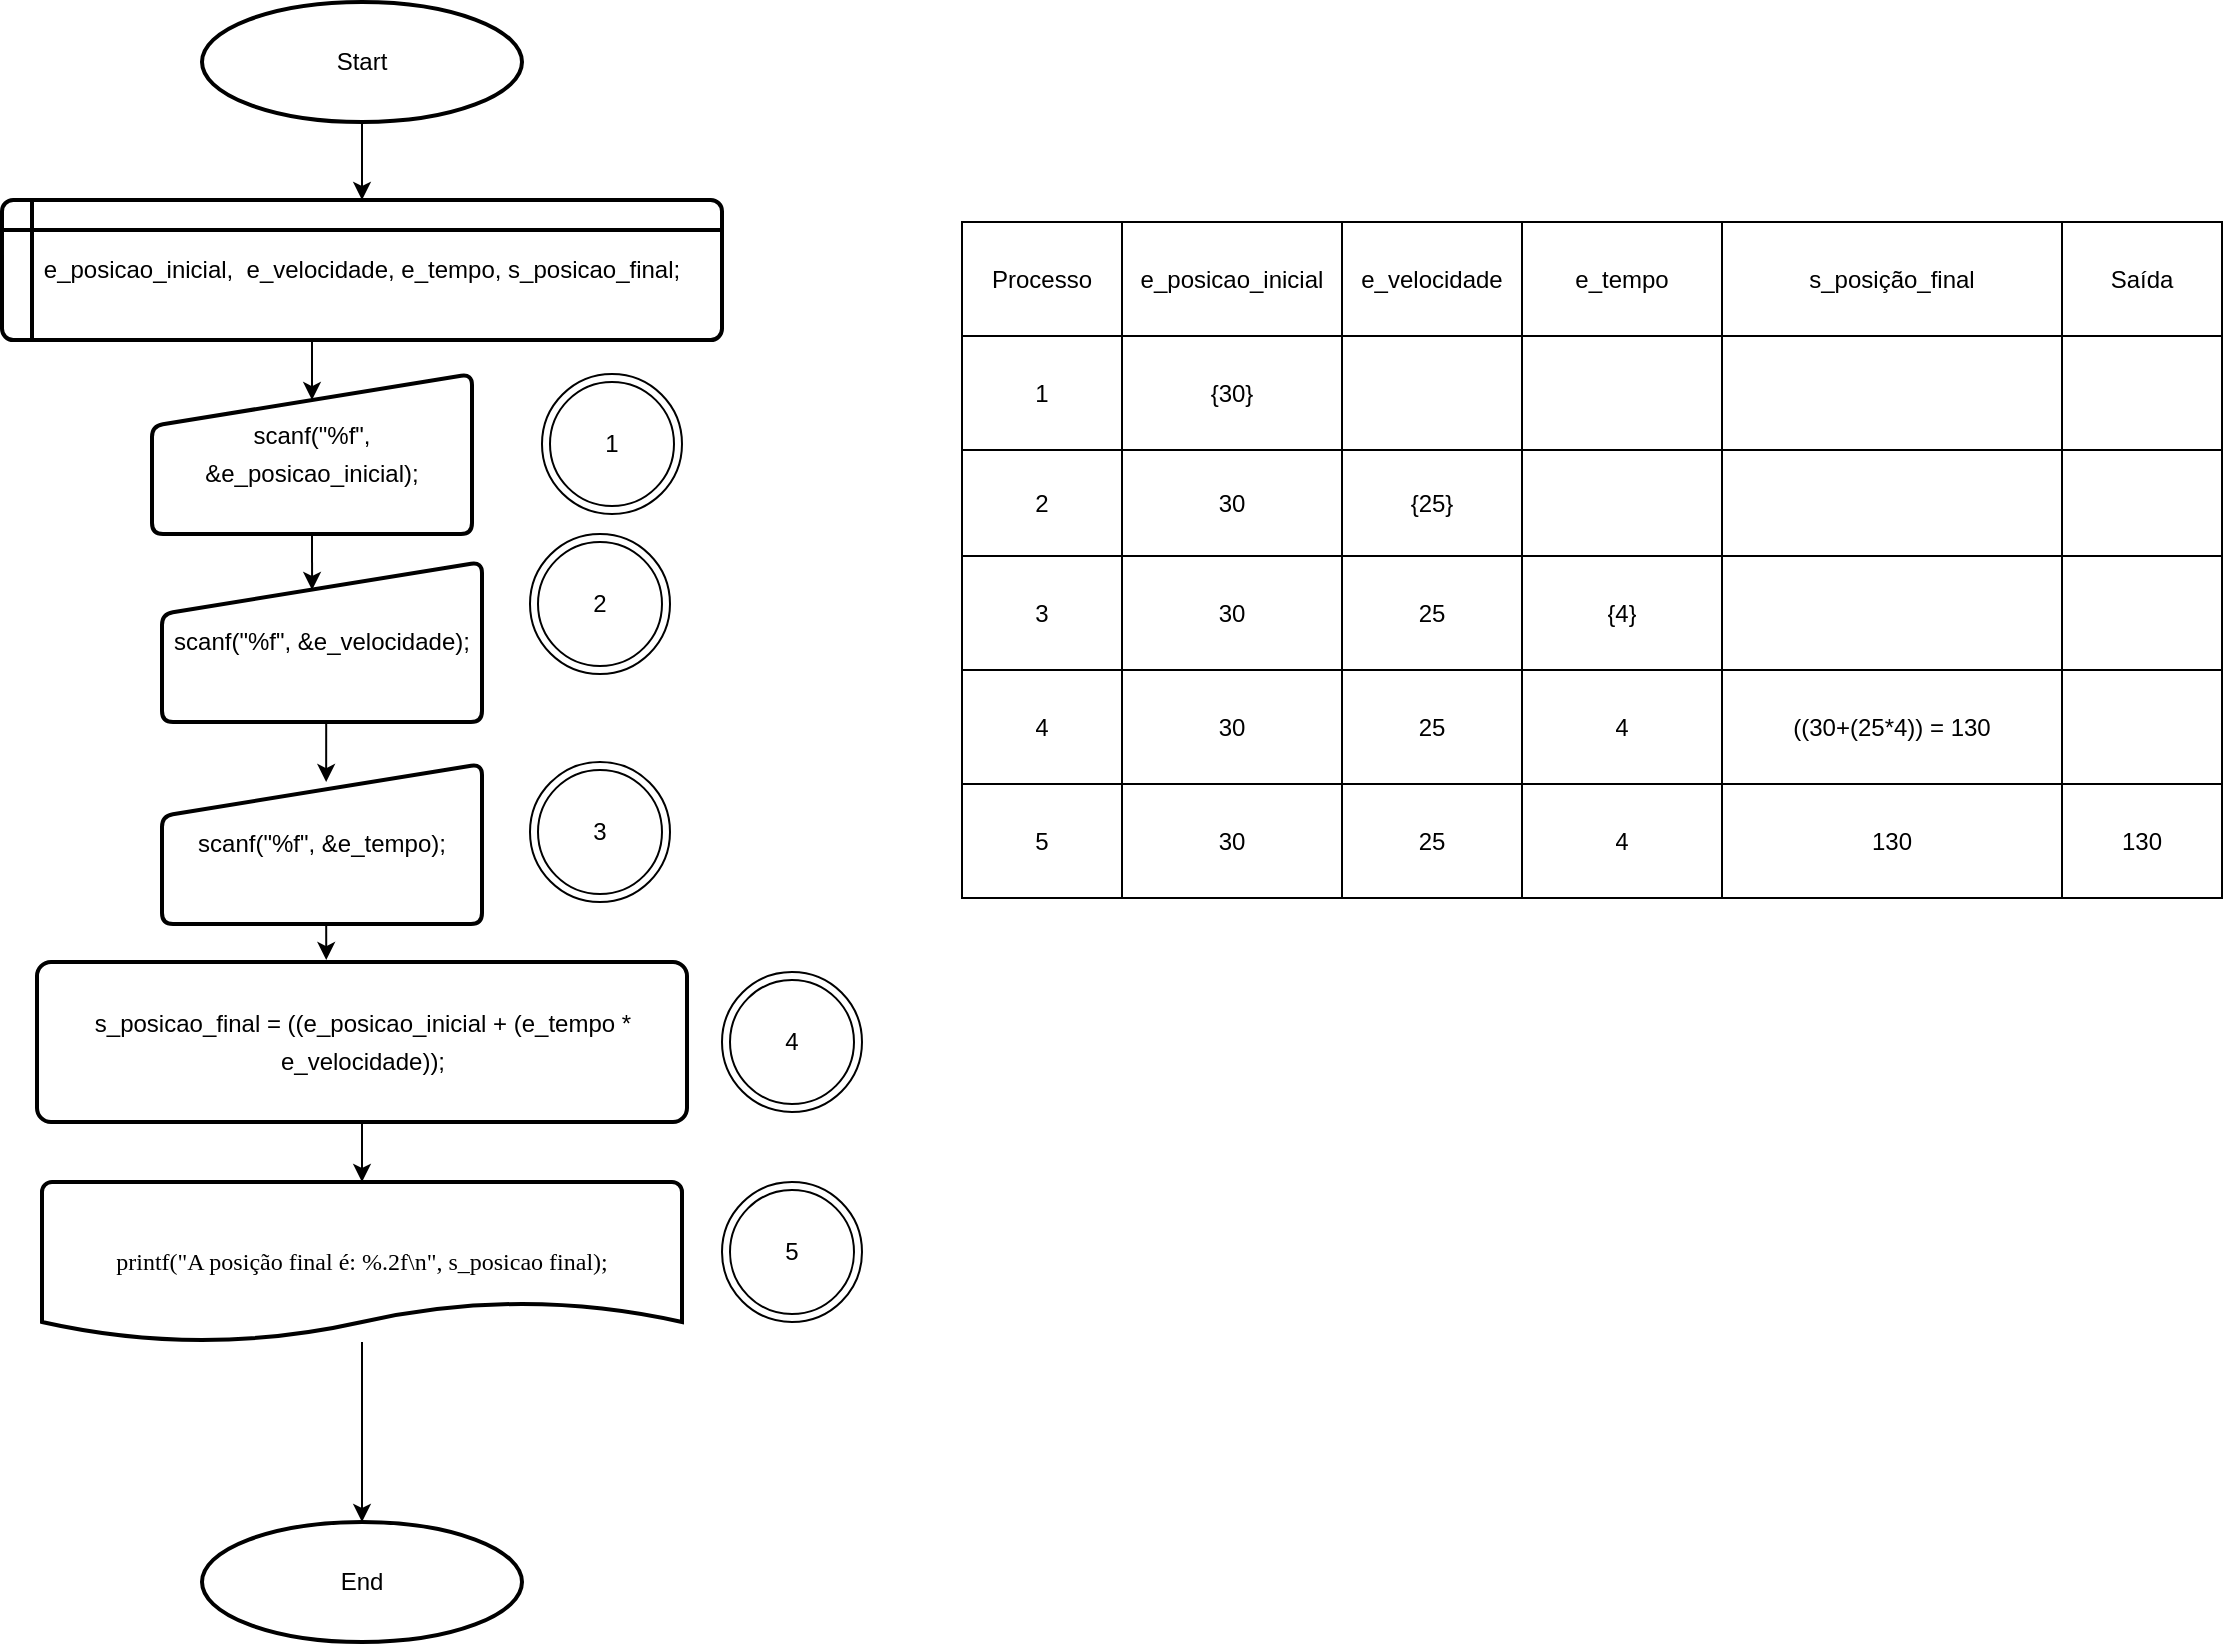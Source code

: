 <mxfile version="13.6.9" type="device"><diagram id="ngkFcMSGOst9pc05mTut" name="Page-1"><mxGraphModel dx="1422" dy="772" grid="1" gridSize="10" guides="1" tooltips="1" connect="1" arrows="1" fold="1" page="1" pageScale="1" pageWidth="827" pageHeight="1169" math="0" shadow="0"><root><mxCell id="0"/><mxCell id="1" parent="0"/><mxCell id="ano4e-ZF5pAxgqL-EK3d-18" style="edgeStyle=orthogonalEdgeStyle;rounded=0;orthogonalLoop=1;jettySize=auto;html=1;exitX=0.5;exitY=1;exitDx=0;exitDy=0;entryX=0.469;entryY=0.175;entryDx=0;entryDy=0;entryPerimeter=0;" edge="1" parent="1" source="Iz894pelfajbpSJn3165-4" target="ano4e-ZF5pAxgqL-EK3d-8"><mxGeometry relative="1" as="geometry"/></mxCell><mxCell id="Iz894pelfajbpSJn3165-4" value="&lt;div style=&quot;line-height: 19px&quot;&gt;&lt;span style=&quot;background-color: rgb(255 , 255 , 255)&quot;&gt;&lt;font style=&quot;font-size: 12px&quot;&gt;scanf(&quot;%f&quot;, &amp;amp;e_posicao_inicial);&lt;/font&gt;&lt;/span&gt;&lt;/div&gt;" style="html=1;strokeWidth=2;shape=manualInput;whiteSpace=wrap;rounded=1;size=26;arcSize=11;" parent="1" vertex="1"><mxGeometry x="155" y="226" width="160" height="80" as="geometry"/></mxCell><mxCell id="Iz894pelfajbpSJn3165-9" style="edgeStyle=orthogonalEdgeStyle;rounded=0;orthogonalLoop=1;jettySize=auto;html=1;exitX=0.5;exitY=1;exitDx=0;exitDy=0;entryX=0.5;entryY=0.163;entryDx=0;entryDy=0;entryPerimeter=0;" parent="1" source="Iz894pelfajbpSJn3165-5" target="Iz894pelfajbpSJn3165-4" edge="1"><mxGeometry relative="1" as="geometry"/></mxCell><mxCell id="Iz894pelfajbpSJn3165-5" value="e_posicao_inicial,&amp;nbsp; e_velocidade, e_tempo, s_posicao_final;" style="shape=internalStorage;whiteSpace=wrap;html=1;dx=15;dy=15;rounded=1;arcSize=8;strokeWidth=2;" parent="1" vertex="1"><mxGeometry x="80" y="139" width="360" height="70" as="geometry"/></mxCell><mxCell id="Iz894pelfajbpSJn3165-8" style="edgeStyle=orthogonalEdgeStyle;rounded=0;orthogonalLoop=1;jettySize=auto;html=1;exitX=0.5;exitY=1;exitDx=0;exitDy=0;exitPerimeter=0;entryX=0.5;entryY=0;entryDx=0;entryDy=0;" parent="1" source="Iz894pelfajbpSJn3165-6" target="Iz894pelfajbpSJn3165-5" edge="1"><mxGeometry relative="1" as="geometry"/></mxCell><mxCell id="Iz894pelfajbpSJn3165-6" value="Start" style="strokeWidth=2;html=1;shape=mxgraph.flowchart.start_1;whiteSpace=wrap;" parent="1" vertex="1"><mxGeometry x="180" y="40" width="160" height="60" as="geometry"/></mxCell><mxCell id="Iz894pelfajbpSJn3165-18" value="" style="edgeStyle=orthogonalEdgeStyle;rounded=0;orthogonalLoop=1;jettySize=auto;html=1;" parent="1" source="Iz894pelfajbpSJn3165-10" target="Iz894pelfajbpSJn3165-13" edge="1"><mxGeometry relative="1" as="geometry"/></mxCell><mxCell id="Iz894pelfajbpSJn3165-10" value="&lt;div style=&quot;line-height: 19px&quot;&gt;&lt;span style=&quot;background-color: rgb(255 , 255 , 255)&quot;&gt;&lt;font style=&quot;font-size: 12px&quot;&gt;s_posicao_final = ((e_posicao_inicial + (e_tempo * e_velocidade));&lt;/font&gt;&lt;/span&gt;&lt;/div&gt;" style="rounded=1;whiteSpace=wrap;html=1;absoluteArcSize=1;arcSize=14;strokeWidth=2;" parent="1" vertex="1"><mxGeometry x="97.5" y="520" width="325" height="80" as="geometry"/></mxCell><mxCell id="Iz894pelfajbpSJn3165-17" value="" style="edgeStyle=orthogonalEdgeStyle;rounded=0;orthogonalLoop=1;jettySize=auto;html=1;" parent="1" source="Iz894pelfajbpSJn3165-13" target="Iz894pelfajbpSJn3165-14" edge="1"><mxGeometry relative="1" as="geometry"/></mxCell><mxCell id="Iz894pelfajbpSJn3165-13" value="&lt;div style=&quot;line-height: 19px&quot;&gt;&lt;div&gt;&lt;span style=&quot;background-color: rgb(255 , 255 , 255)&quot;&gt;&lt;font face=&quot;Verdana&quot; style=&quot;font-size: 12px&quot;&gt; printf(&quot;A posição final é: %.2f\n&quot;, s_posicao final);&lt;/font&gt;&lt;/span&gt;&lt;/div&gt;&lt;/div&gt;" style="strokeWidth=2;html=1;shape=mxgraph.flowchart.document2;whiteSpace=wrap;size=0.25;" parent="1" vertex="1"><mxGeometry x="100" y="630" width="320" height="80" as="geometry"/></mxCell><mxCell id="Iz894pelfajbpSJn3165-14" value="End" style="strokeWidth=2;html=1;shape=mxgraph.flowchart.start_1;whiteSpace=wrap;" parent="1" vertex="1"><mxGeometry x="180" y="800" width="160" height="60" as="geometry"/></mxCell><mxCell id="ano4e-ZF5pAxgqL-EK3d-1" value="1" style="ellipse;shape=doubleEllipse;whiteSpace=wrap;html=1;aspect=fixed;" vertex="1" parent="1"><mxGeometry x="350" y="226" width="70" height="70" as="geometry"/></mxCell><mxCell id="ano4e-ZF5pAxgqL-EK3d-2" value="2" style="ellipse;shape=doubleEllipse;whiteSpace=wrap;html=1;aspect=fixed;" vertex="1" parent="1"><mxGeometry x="344" y="306" width="70" height="70" as="geometry"/></mxCell><mxCell id="ano4e-ZF5pAxgqL-EK3d-3" value="3" style="ellipse;shape=doubleEllipse;whiteSpace=wrap;html=1;aspect=fixed;" vertex="1" parent="1"><mxGeometry x="344" y="420" width="70" height="70" as="geometry"/></mxCell><mxCell id="ano4e-ZF5pAxgqL-EK3d-19" style="edgeStyle=orthogonalEdgeStyle;rounded=0;orthogonalLoop=1;jettySize=auto;html=1;exitX=0.5;exitY=1;exitDx=0;exitDy=0;entryX=0.513;entryY=0.113;entryDx=0;entryDy=0;entryPerimeter=0;" edge="1" parent="1" source="ano4e-ZF5pAxgqL-EK3d-8" target="ano4e-ZF5pAxgqL-EK3d-16"><mxGeometry relative="1" as="geometry"/></mxCell><mxCell id="ano4e-ZF5pAxgqL-EK3d-8" value="&lt;div style=&quot;line-height: 19px&quot;&gt;&lt;span style=&quot;background-color: rgb(255 , 255 , 255)&quot;&gt;scanf(&quot;%f&quot;, &amp;amp;e_velocidade);&lt;/span&gt;&lt;br&gt;&lt;/div&gt;" style="html=1;strokeWidth=2;shape=manualInput;whiteSpace=wrap;rounded=1;size=26;arcSize=11;" vertex="1" parent="1"><mxGeometry x="160" y="320" width="160" height="80" as="geometry"/></mxCell><mxCell id="ano4e-ZF5pAxgqL-EK3d-15" value="4" style="ellipse;shape=doubleEllipse;whiteSpace=wrap;html=1;aspect=fixed;" vertex="1" parent="1"><mxGeometry x="440" y="525" width="70" height="70" as="geometry"/></mxCell><mxCell id="Iz894pelfajbpSJn3165-48" value="" style="shape=table;html=1;whiteSpace=wrap;startSize=0;container=1;collapsible=0;childLayout=tableLayout;" parent="1" vertex="1"><mxGeometry x="560" y="150" width="630" height="338" as="geometry"/></mxCell><mxCell id="ano4e-ZF5pAxgqL-EK3d-22" style="shape=partialRectangle;html=1;whiteSpace=wrap;collapsible=0;dropTarget=0;pointerEvents=0;fillColor=none;top=0;left=0;bottom=0;right=0;points=[[0,0.5],[1,0.5]];portConstraint=eastwest;" vertex="1" parent="Iz894pelfajbpSJn3165-48"><mxGeometry width="630" height="57" as="geometry"/></mxCell><mxCell id="ano4e-ZF5pAxgqL-EK3d-23" value="Processo" style="shape=partialRectangle;html=1;whiteSpace=wrap;connectable=0;overflow=hidden;fillColor=none;top=0;left=0;bottom=0;right=0;" vertex="1" parent="ano4e-ZF5pAxgqL-EK3d-22"><mxGeometry width="80" height="57" as="geometry"/></mxCell><mxCell id="ano4e-ZF5pAxgqL-EK3d-24" value="e_posicao_inicial" style="shape=partialRectangle;html=1;whiteSpace=wrap;connectable=0;overflow=hidden;fillColor=none;top=0;left=0;bottom=0;right=0;" vertex="1" parent="ano4e-ZF5pAxgqL-EK3d-22"><mxGeometry x="80" width="110" height="57" as="geometry"/></mxCell><mxCell id="ano4e-ZF5pAxgqL-EK3d-25" value="e_velocidade" style="shape=partialRectangle;html=1;whiteSpace=wrap;connectable=0;overflow=hidden;fillColor=none;top=0;left=0;bottom=0;right=0;" vertex="1" parent="ano4e-ZF5pAxgqL-EK3d-22"><mxGeometry x="190" width="90" height="57" as="geometry"/></mxCell><mxCell id="ano4e-ZF5pAxgqL-EK3d-26" value="e_tempo" style="shape=partialRectangle;html=1;whiteSpace=wrap;connectable=0;overflow=hidden;fillColor=none;top=0;left=0;bottom=0;right=0;" vertex="1" parent="ano4e-ZF5pAxgqL-EK3d-22"><mxGeometry x="280" width="100" height="57" as="geometry"/></mxCell><mxCell id="ano4e-ZF5pAxgqL-EK3d-27" value="s_posição_final" style="shape=partialRectangle;html=1;whiteSpace=wrap;connectable=0;overflow=hidden;fillColor=none;top=0;left=0;bottom=0;right=0;" vertex="1" parent="ano4e-ZF5pAxgqL-EK3d-22"><mxGeometry x="380" width="170" height="57" as="geometry"/></mxCell><mxCell id="ano4e-ZF5pAxgqL-EK3d-34" value="Saída" style="shape=partialRectangle;html=1;whiteSpace=wrap;connectable=0;overflow=hidden;fillColor=none;top=0;left=0;bottom=0;right=0;" vertex="1" parent="ano4e-ZF5pAxgqL-EK3d-22"><mxGeometry x="550" width="80" height="57" as="geometry"/></mxCell><mxCell id="Iz894pelfajbpSJn3165-49" value="" style="shape=partialRectangle;html=1;whiteSpace=wrap;collapsible=0;dropTarget=0;pointerEvents=0;fillColor=none;top=0;left=0;bottom=0;right=0;points=[[0,0.5],[1,0.5]];portConstraint=eastwest;" parent="Iz894pelfajbpSJn3165-48" vertex="1"><mxGeometry y="57" width="630" height="57" as="geometry"/></mxCell><mxCell id="Iz894pelfajbpSJn3165-50" value="1" style="shape=partialRectangle;html=1;whiteSpace=wrap;connectable=0;overflow=hidden;fillColor=none;top=0;left=0;bottom=0;right=0;" parent="Iz894pelfajbpSJn3165-49" vertex="1"><mxGeometry width="80" height="57" as="geometry"/></mxCell><mxCell id="Iz894pelfajbpSJn3165-51" value="{30}" style="shape=partialRectangle;html=1;whiteSpace=wrap;connectable=0;overflow=hidden;fillColor=none;top=0;left=0;bottom=0;right=0;" parent="Iz894pelfajbpSJn3165-49" vertex="1"><mxGeometry x="80" width="110" height="57" as="geometry"/></mxCell><mxCell id="Iz894pelfajbpSJn3165-52" value="" style="shape=partialRectangle;html=1;whiteSpace=wrap;connectable=0;overflow=hidden;fillColor=none;top=0;left=0;bottom=0;right=0;" parent="Iz894pelfajbpSJn3165-49" vertex="1"><mxGeometry x="190" width="90" height="57" as="geometry"/></mxCell><mxCell id="Iz894pelfajbpSJn3165-53" value="" style="shape=partialRectangle;html=1;whiteSpace=wrap;connectable=0;overflow=hidden;fillColor=none;top=0;left=0;bottom=0;right=0;" parent="Iz894pelfajbpSJn3165-49" vertex="1"><mxGeometry x="280" width="100" height="57" as="geometry"/></mxCell><mxCell id="ano4e-ZF5pAxgqL-EK3d-4" value="" style="shape=partialRectangle;html=1;whiteSpace=wrap;connectable=0;overflow=hidden;fillColor=none;top=0;left=0;bottom=0;right=0;" vertex="1" parent="Iz894pelfajbpSJn3165-49"><mxGeometry x="380" width="170" height="57" as="geometry"/></mxCell><mxCell id="ano4e-ZF5pAxgqL-EK3d-35" style="shape=partialRectangle;html=1;whiteSpace=wrap;connectable=0;overflow=hidden;fillColor=none;top=0;left=0;bottom=0;right=0;" vertex="1" parent="Iz894pelfajbpSJn3165-49"><mxGeometry x="550" width="80" height="57" as="geometry"/></mxCell><mxCell id="Iz894pelfajbpSJn3165-54" value="" style="shape=partialRectangle;html=1;whiteSpace=wrap;collapsible=0;dropTarget=0;pointerEvents=0;fillColor=none;top=0;left=0;bottom=0;right=0;points=[[0,0.5],[1,0.5]];portConstraint=eastwest;" parent="Iz894pelfajbpSJn3165-48" vertex="1"><mxGeometry y="114" width="630" height="53" as="geometry"/></mxCell><mxCell id="Iz894pelfajbpSJn3165-55" value="2" style="shape=partialRectangle;html=1;whiteSpace=wrap;connectable=0;overflow=hidden;fillColor=none;top=0;left=0;bottom=0;right=0;" parent="Iz894pelfajbpSJn3165-54" vertex="1"><mxGeometry width="80" height="53" as="geometry"/></mxCell><mxCell id="Iz894pelfajbpSJn3165-56" value="30" style="shape=partialRectangle;html=1;whiteSpace=wrap;connectable=0;overflow=hidden;fillColor=none;top=0;left=0;bottom=0;right=0;" parent="Iz894pelfajbpSJn3165-54" vertex="1"><mxGeometry x="80" width="110" height="53" as="geometry"/></mxCell><mxCell id="Iz894pelfajbpSJn3165-57" value="{25}" style="shape=partialRectangle;html=1;whiteSpace=wrap;connectable=0;overflow=hidden;fillColor=none;top=0;left=0;bottom=0;right=0;" parent="Iz894pelfajbpSJn3165-54" vertex="1"><mxGeometry x="190" width="90" height="53" as="geometry"/></mxCell><mxCell id="Iz894pelfajbpSJn3165-58" value="" style="shape=partialRectangle;html=1;whiteSpace=wrap;connectable=0;overflow=hidden;fillColor=none;top=0;left=0;bottom=0;right=0;" parent="Iz894pelfajbpSJn3165-54" vertex="1"><mxGeometry x="280" width="100" height="53" as="geometry"/></mxCell><mxCell id="ano4e-ZF5pAxgqL-EK3d-5" style="shape=partialRectangle;html=1;whiteSpace=wrap;connectable=0;overflow=hidden;fillColor=none;top=0;left=0;bottom=0;right=0;" vertex="1" parent="Iz894pelfajbpSJn3165-54"><mxGeometry x="380" width="170" height="53" as="geometry"/></mxCell><mxCell id="ano4e-ZF5pAxgqL-EK3d-36" style="shape=partialRectangle;html=1;whiteSpace=wrap;connectable=0;overflow=hidden;fillColor=none;top=0;left=0;bottom=0;right=0;" vertex="1" parent="Iz894pelfajbpSJn3165-54"><mxGeometry x="550" width="80" height="53" as="geometry"/></mxCell><mxCell id="Iz894pelfajbpSJn3165-59" value="" style="shape=partialRectangle;html=1;whiteSpace=wrap;collapsible=0;dropTarget=0;pointerEvents=0;fillColor=none;top=0;left=0;bottom=0;right=0;points=[[0,0.5],[1,0.5]];portConstraint=eastwest;" parent="Iz894pelfajbpSJn3165-48" vertex="1"><mxGeometry y="167" width="630" height="57" as="geometry"/></mxCell><mxCell id="Iz894pelfajbpSJn3165-60" value="3" style="shape=partialRectangle;html=1;whiteSpace=wrap;connectable=0;overflow=hidden;fillColor=none;top=0;left=0;bottom=0;right=0;" parent="Iz894pelfajbpSJn3165-59" vertex="1"><mxGeometry width="80" height="57" as="geometry"/></mxCell><mxCell id="Iz894pelfajbpSJn3165-61" value="30" style="shape=partialRectangle;html=1;whiteSpace=wrap;connectable=0;overflow=hidden;fillColor=none;top=0;left=0;bottom=0;right=0;" parent="Iz894pelfajbpSJn3165-59" vertex="1"><mxGeometry x="80" width="110" height="57" as="geometry"/></mxCell><mxCell id="Iz894pelfajbpSJn3165-62" value="25" style="shape=partialRectangle;html=1;whiteSpace=wrap;connectable=0;overflow=hidden;fillColor=none;top=0;left=0;bottom=0;right=0;" parent="Iz894pelfajbpSJn3165-59" vertex="1"><mxGeometry x="190" width="90" height="57" as="geometry"/></mxCell><mxCell id="Iz894pelfajbpSJn3165-63" value="{4}" style="shape=partialRectangle;html=1;whiteSpace=wrap;connectable=0;overflow=hidden;fillColor=none;top=0;left=0;bottom=0;right=0;" parent="Iz894pelfajbpSJn3165-59" vertex="1"><mxGeometry x="280" width="100" height="57" as="geometry"/></mxCell><mxCell id="ano4e-ZF5pAxgqL-EK3d-6" style="shape=partialRectangle;html=1;whiteSpace=wrap;connectable=0;overflow=hidden;fillColor=none;top=0;left=0;bottom=0;right=0;" vertex="1" parent="Iz894pelfajbpSJn3165-59"><mxGeometry x="380" width="170" height="57" as="geometry"/></mxCell><mxCell id="ano4e-ZF5pAxgqL-EK3d-37" style="shape=partialRectangle;html=1;whiteSpace=wrap;connectable=0;overflow=hidden;fillColor=none;top=0;left=0;bottom=0;right=0;" vertex="1" parent="Iz894pelfajbpSJn3165-59"><mxGeometry x="550" width="80" height="57" as="geometry"/></mxCell><mxCell id="Iz894pelfajbpSJn3165-64" value="" style="shape=partialRectangle;html=1;whiteSpace=wrap;collapsible=0;dropTarget=0;pointerEvents=0;fillColor=none;top=0;left=0;bottom=0;right=0;points=[[0,0.5],[1,0.5]];portConstraint=eastwest;" parent="Iz894pelfajbpSJn3165-48" vertex="1"><mxGeometry y="224" width="630" height="57" as="geometry"/></mxCell><mxCell id="Iz894pelfajbpSJn3165-65" value="4" style="shape=partialRectangle;html=1;whiteSpace=wrap;connectable=0;overflow=hidden;fillColor=none;top=0;left=0;bottom=0;right=0;" parent="Iz894pelfajbpSJn3165-64" vertex="1"><mxGeometry width="80" height="57" as="geometry"/></mxCell><mxCell id="Iz894pelfajbpSJn3165-66" value="30" style="shape=partialRectangle;html=1;whiteSpace=wrap;connectable=0;overflow=hidden;fillColor=none;top=0;left=0;bottom=0;right=0;" parent="Iz894pelfajbpSJn3165-64" vertex="1"><mxGeometry x="80" width="110" height="57" as="geometry"/></mxCell><mxCell id="Iz894pelfajbpSJn3165-67" value="25" style="shape=partialRectangle;html=1;whiteSpace=wrap;connectable=0;overflow=hidden;fillColor=none;top=0;left=0;bottom=0;right=0;" parent="Iz894pelfajbpSJn3165-64" vertex="1"><mxGeometry x="190" width="90" height="57" as="geometry"/></mxCell><mxCell id="Iz894pelfajbpSJn3165-68" value="4" style="shape=partialRectangle;html=1;whiteSpace=wrap;connectable=0;overflow=hidden;fillColor=none;top=0;left=0;bottom=0;right=0;" parent="Iz894pelfajbpSJn3165-64" vertex="1"><mxGeometry x="280" width="100" height="57" as="geometry"/></mxCell><mxCell id="ano4e-ZF5pAxgqL-EK3d-7" value="((30+(25*4)) = 130" style="shape=partialRectangle;html=1;whiteSpace=wrap;connectable=0;overflow=hidden;fillColor=none;top=0;left=0;bottom=0;right=0;" vertex="1" parent="Iz894pelfajbpSJn3165-64"><mxGeometry x="380" width="170" height="57" as="geometry"/></mxCell><mxCell id="ano4e-ZF5pAxgqL-EK3d-38" style="shape=partialRectangle;html=1;whiteSpace=wrap;connectable=0;overflow=hidden;fillColor=none;top=0;left=0;bottom=0;right=0;" vertex="1" parent="Iz894pelfajbpSJn3165-64"><mxGeometry x="550" width="80" height="57" as="geometry"/></mxCell><mxCell id="ano4e-ZF5pAxgqL-EK3d-28" style="shape=partialRectangle;html=1;whiteSpace=wrap;collapsible=0;dropTarget=0;pointerEvents=0;fillColor=none;top=0;left=0;bottom=0;right=0;points=[[0,0.5],[1,0.5]];portConstraint=eastwest;" vertex="1" parent="Iz894pelfajbpSJn3165-48"><mxGeometry y="281" width="630" height="57" as="geometry"/></mxCell><mxCell id="ano4e-ZF5pAxgqL-EK3d-29" value="5" style="shape=partialRectangle;html=1;whiteSpace=wrap;connectable=0;overflow=hidden;fillColor=none;top=0;left=0;bottom=0;right=0;" vertex="1" parent="ano4e-ZF5pAxgqL-EK3d-28"><mxGeometry width="80" height="57" as="geometry"/></mxCell><mxCell id="ano4e-ZF5pAxgqL-EK3d-30" value="30" style="shape=partialRectangle;html=1;whiteSpace=wrap;connectable=0;overflow=hidden;fillColor=none;top=0;left=0;bottom=0;right=0;" vertex="1" parent="ano4e-ZF5pAxgqL-EK3d-28"><mxGeometry x="80" width="110" height="57" as="geometry"/></mxCell><mxCell id="ano4e-ZF5pAxgqL-EK3d-31" value="25" style="shape=partialRectangle;html=1;whiteSpace=wrap;connectable=0;overflow=hidden;fillColor=none;top=0;left=0;bottom=0;right=0;" vertex="1" parent="ano4e-ZF5pAxgqL-EK3d-28"><mxGeometry x="190" width="90" height="57" as="geometry"/></mxCell><mxCell id="ano4e-ZF5pAxgqL-EK3d-32" value="4" style="shape=partialRectangle;html=1;whiteSpace=wrap;connectable=0;overflow=hidden;fillColor=none;top=0;left=0;bottom=0;right=0;" vertex="1" parent="ano4e-ZF5pAxgqL-EK3d-28"><mxGeometry x="280" width="100" height="57" as="geometry"/></mxCell><mxCell id="ano4e-ZF5pAxgqL-EK3d-33" value="130" style="shape=partialRectangle;html=1;whiteSpace=wrap;connectable=0;overflow=hidden;fillColor=none;top=0;left=0;bottom=0;right=0;" vertex="1" parent="ano4e-ZF5pAxgqL-EK3d-28"><mxGeometry x="380" width="170" height="57" as="geometry"/></mxCell><mxCell id="ano4e-ZF5pAxgqL-EK3d-39" value="130" style="shape=partialRectangle;html=1;whiteSpace=wrap;connectable=0;overflow=hidden;fillColor=none;top=0;left=0;bottom=0;right=0;" vertex="1" parent="ano4e-ZF5pAxgqL-EK3d-28"><mxGeometry x="550" width="80" height="57" as="geometry"/></mxCell><mxCell id="ano4e-ZF5pAxgqL-EK3d-20" style="edgeStyle=orthogonalEdgeStyle;rounded=0;orthogonalLoop=1;jettySize=auto;html=1;exitX=0.5;exitY=1;exitDx=0;exitDy=0;entryX=0.445;entryY=-0.012;entryDx=0;entryDy=0;entryPerimeter=0;" edge="1" parent="1" source="ano4e-ZF5pAxgqL-EK3d-16" target="Iz894pelfajbpSJn3165-10"><mxGeometry relative="1" as="geometry"/></mxCell><mxCell id="ano4e-ZF5pAxgqL-EK3d-16" value="&lt;div style=&quot;line-height: 19px&quot;&gt;&lt;span style=&quot;background-color: rgb(255 , 255 , 255)&quot;&gt;scanf(&quot;%f&quot;, &amp;amp;e_tempo);&lt;/span&gt;&lt;br&gt;&lt;/div&gt;" style="html=1;strokeWidth=2;shape=manualInput;whiteSpace=wrap;rounded=1;size=26;arcSize=11;" vertex="1" parent="1"><mxGeometry x="160" y="421" width="160" height="80" as="geometry"/></mxCell><mxCell id="ano4e-ZF5pAxgqL-EK3d-21" value="5" style="ellipse;shape=doubleEllipse;whiteSpace=wrap;html=1;aspect=fixed;" vertex="1" parent="1"><mxGeometry x="440" y="630" width="70" height="70" as="geometry"/></mxCell></root></mxGraphModel></diagram></mxfile>